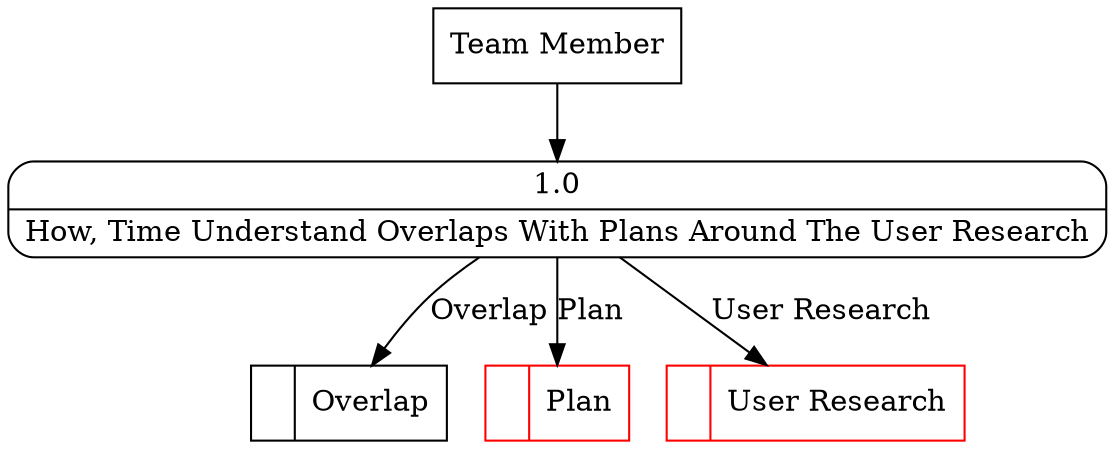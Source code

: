 digraph dfd2{ 
node[shape=record]
200 [label="<f0>  |<f1> Overlap " ];
201 [label="<f0>  |<f1> Plan " color=red];
202 [label="<f0>  |<f1> User Research " color=red];
203 [label="Team Member" shape=box];
204 [label="{<f0> 1.0|<f1> How, Time Understand Overlaps With Plans Around The User Research }" shape=Mrecord];
203 -> 204
204 -> 200 [label="Overlap"]
204 -> 201 [label="Plan"]
204 -> 202 [label="User Research"]
}